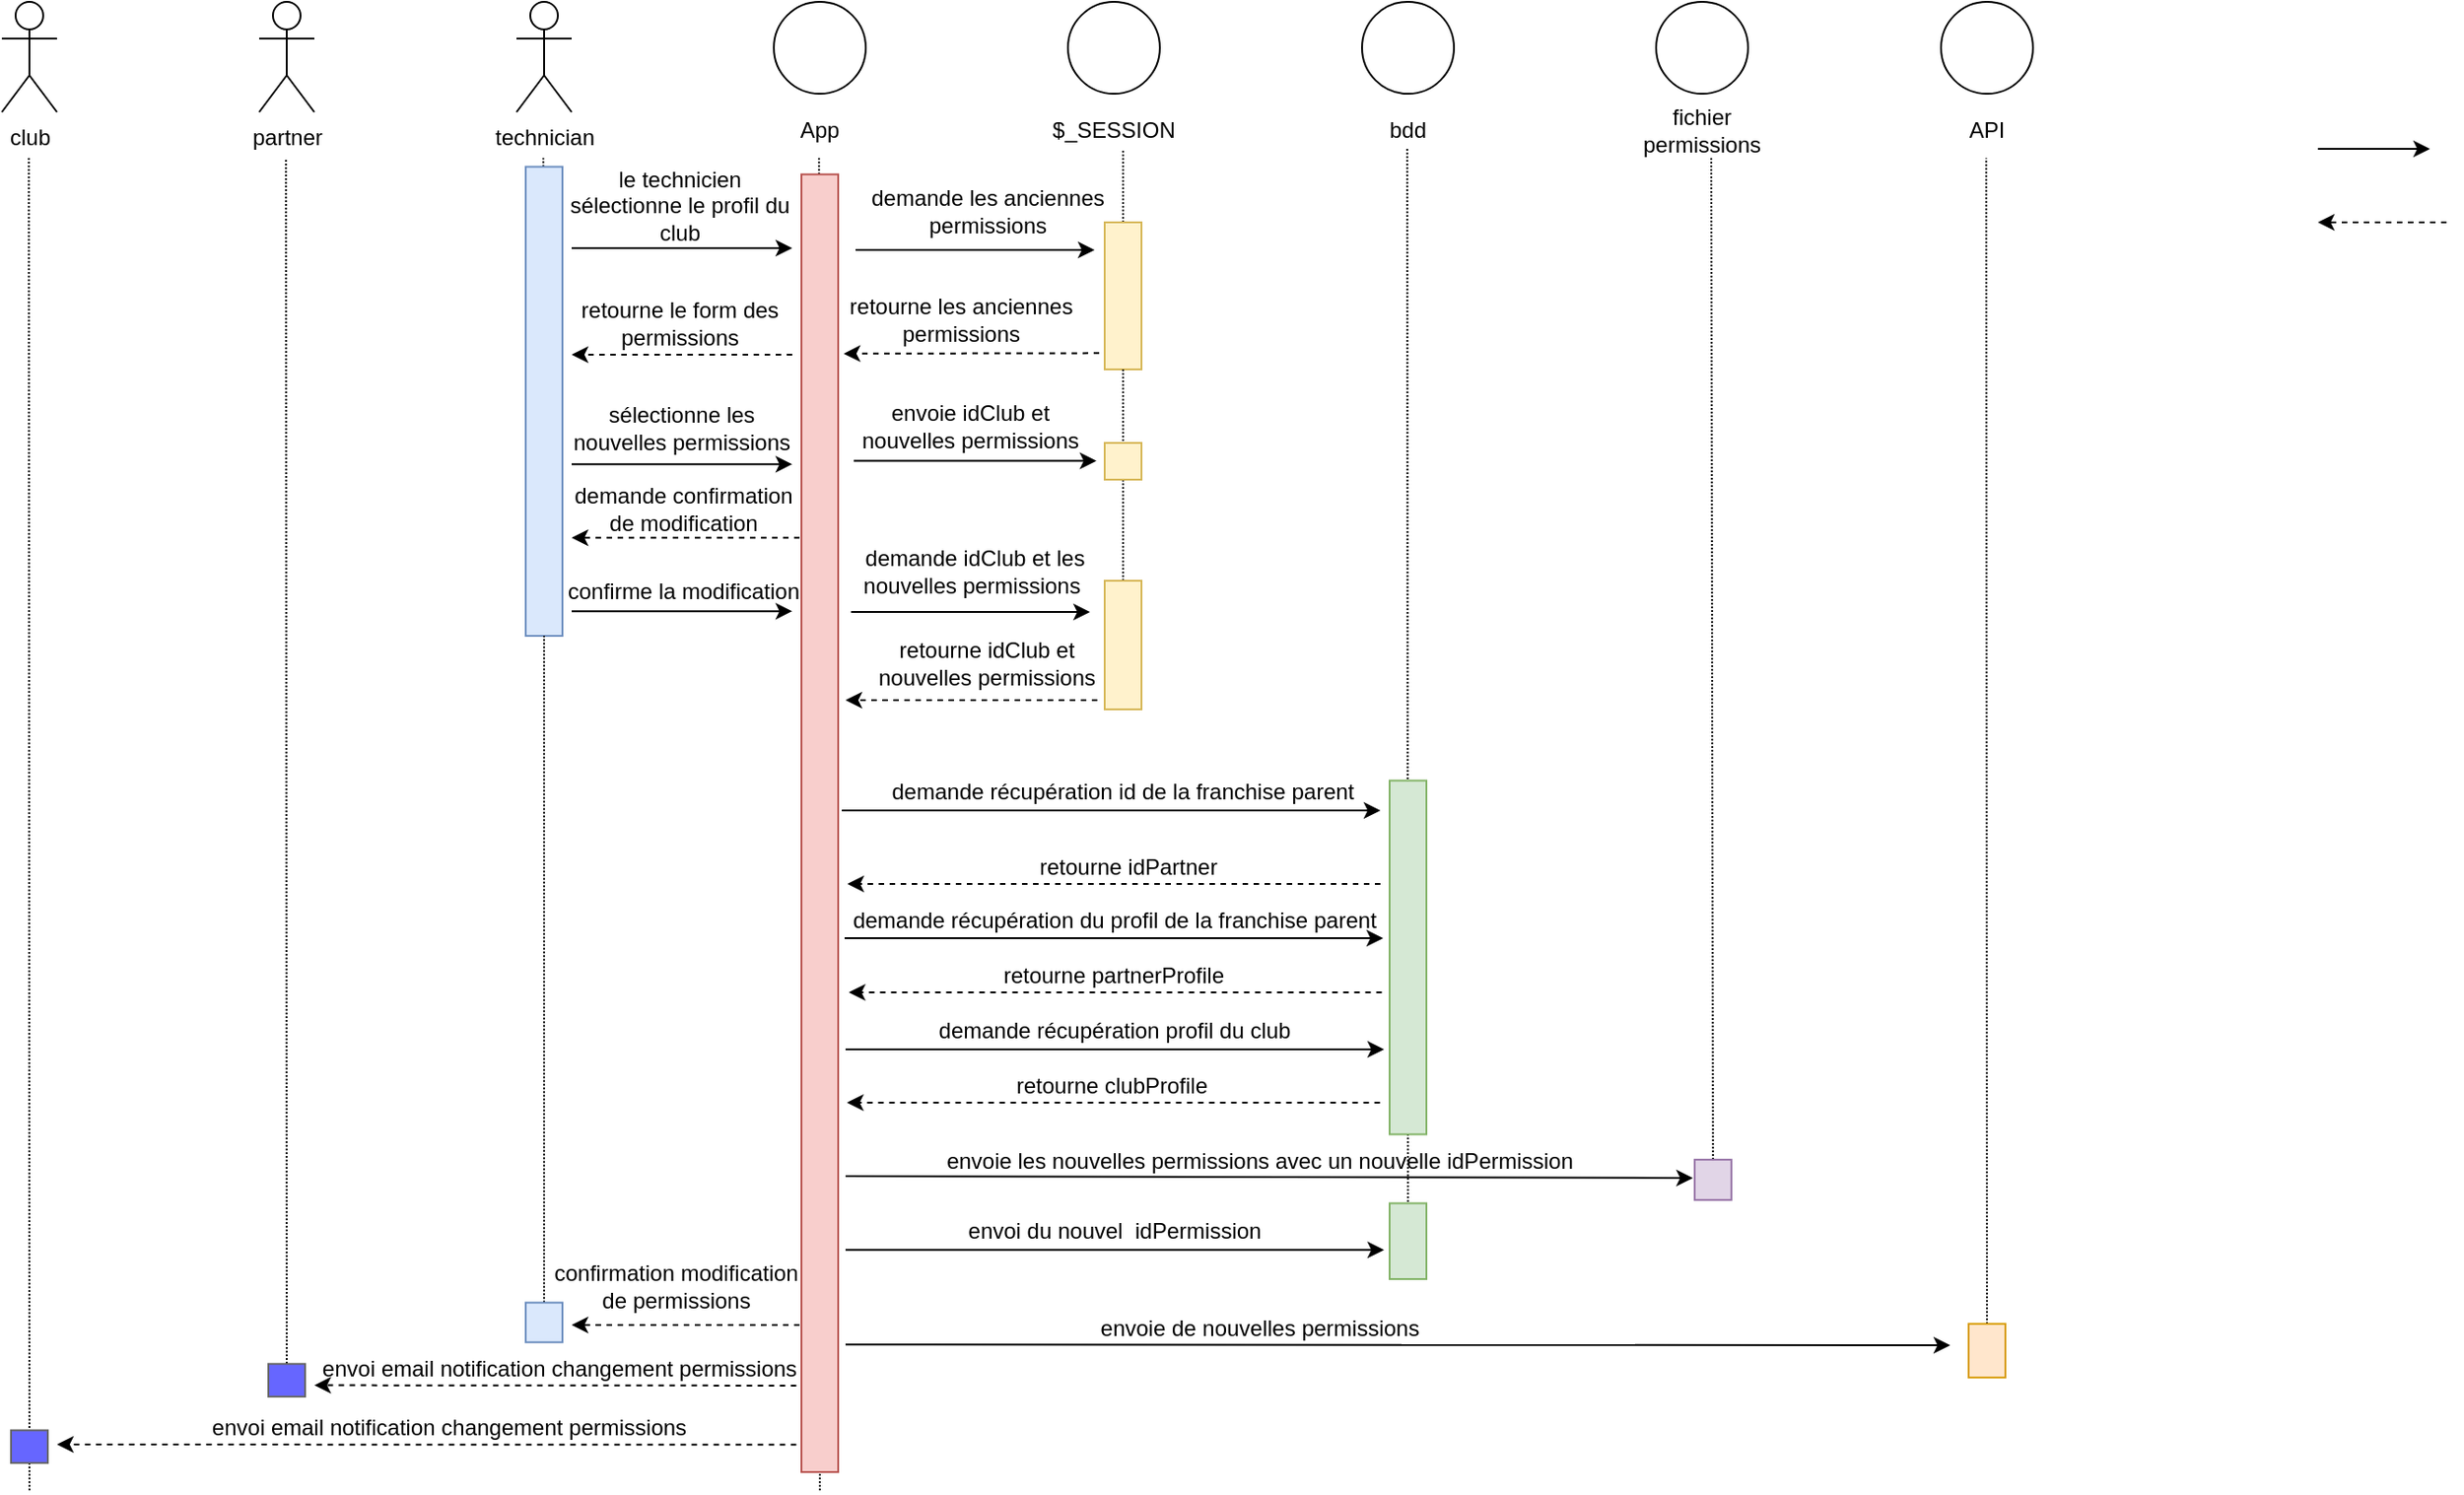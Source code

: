 <mxfile version="20.3.0" type="device"><diagram id="a-OqZDrOAGCHDIKuji1G" name="Page-1"><mxGraphModel dx="1056" dy="670" grid="1" gridSize="10" guides="1" tooltips="1" connect="1" arrows="1" fold="1" page="1" pageScale="1" pageWidth="1169" pageHeight="827" math="0" shadow="0"><root><mxCell id="0"/><mxCell id="1" parent="0"/><mxCell id="5IdguhbihRZyGiq-QDSS-1" value="partner" style="shape=umlActor;verticalLabelPosition=bottom;verticalAlign=top;html=1;outlineConnect=0;" vertex="1" parent="1"><mxGeometry x="170" y="10" width="30" height="60" as="geometry"/></mxCell><mxCell id="5IdguhbihRZyGiq-QDSS-2" value="technician" style="shape=umlActor;verticalLabelPosition=bottom;verticalAlign=top;html=1;outlineConnect=0;" vertex="1" parent="1"><mxGeometry x="310" y="10" width="30" height="60" as="geometry"/></mxCell><mxCell id="5IdguhbihRZyGiq-QDSS-3" value="" style="ellipse;whiteSpace=wrap;html=1;aspect=fixed;" vertex="1" parent="1"><mxGeometry x="770" y="10" width="50" height="50" as="geometry"/></mxCell><mxCell id="5IdguhbihRZyGiq-QDSS-4" value="" style="ellipse;whiteSpace=wrap;html=1;aspect=fixed;" vertex="1" parent="1"><mxGeometry x="930" y="10" width="50" height="50" as="geometry"/></mxCell><mxCell id="5IdguhbihRZyGiq-QDSS-5" value="fichier permissions" style="text;html=1;strokeColor=none;fillColor=none;align=center;verticalAlign=middle;whiteSpace=wrap;rounded=0;" vertex="1" parent="1"><mxGeometry x="925" y="65" width="60" height="30" as="geometry"/></mxCell><mxCell id="5IdguhbihRZyGiq-QDSS-6" value="bdd" style="text;html=1;strokeColor=none;fillColor=none;align=center;verticalAlign=middle;whiteSpace=wrap;rounded=0;" vertex="1" parent="1"><mxGeometry x="765" y="65" width="60" height="30" as="geometry"/></mxCell><mxCell id="5IdguhbihRZyGiq-QDSS-10" value="" style="ellipse;whiteSpace=wrap;html=1;aspect=fixed;" vertex="1" parent="1"><mxGeometry x="450" y="10" width="50" height="50" as="geometry"/></mxCell><mxCell id="5IdguhbihRZyGiq-QDSS-11" value="App" style="text;html=1;strokeColor=none;fillColor=none;align=center;verticalAlign=middle;whiteSpace=wrap;rounded=0;" vertex="1" parent="1"><mxGeometry x="445" y="65" width="60" height="30" as="geometry"/></mxCell><mxCell id="5IdguhbihRZyGiq-QDSS-14" value="" style="ellipse;whiteSpace=wrap;html=1;aspect=fixed;" vertex="1" parent="1"><mxGeometry x="610" y="10" width="50" height="50" as="geometry"/></mxCell><mxCell id="5IdguhbihRZyGiq-QDSS-15" value="$_SESSION" style="text;html=1;strokeColor=none;fillColor=none;align=center;verticalAlign=middle;whiteSpace=wrap;rounded=0;" vertex="1" parent="1"><mxGeometry x="605" y="65" width="60" height="30" as="geometry"/></mxCell><mxCell id="5IdguhbihRZyGiq-QDSS-37" value="" style="ellipse;whiteSpace=wrap;html=1;aspect=fixed;" vertex="1" parent="1"><mxGeometry x="1085" y="10" width="50" height="50" as="geometry"/></mxCell><mxCell id="5IdguhbihRZyGiq-QDSS-38" value="API" style="text;html=1;strokeColor=none;fillColor=none;align=center;verticalAlign=middle;whiteSpace=wrap;rounded=0;" vertex="1" parent="1"><mxGeometry x="1080" y="65" width="60" height="30" as="geometry"/></mxCell><mxCell id="5IdguhbihRZyGiq-QDSS-75" value="club" style="shape=umlActor;verticalLabelPosition=bottom;verticalAlign=top;html=1;outlineConnect=0;" vertex="1" parent="1"><mxGeometry x="30" y="10" width="30" height="60" as="geometry"/></mxCell><mxCell id="5IdguhbihRZyGiq-QDSS-82" value="" style="endArrow=none;html=1;rounded=0;dashed=1;dashPattern=1 1;" edge="1" parent="1"><mxGeometry width="50" height="50" relative="1" as="geometry"><mxPoint x="45" y="820" as="sourcePoint"/><mxPoint x="44.7" y="95" as="targetPoint"/></mxGeometry></mxCell><mxCell id="5IdguhbihRZyGiq-QDSS-83" value="" style="endArrow=none;html=1;rounded=0;dashed=1;dashPattern=1 1;exitX=0;exitY=0.5;exitDx=0;exitDy=0;" edge="1" parent="1" source="5IdguhbihRZyGiq-QDSS-157"><mxGeometry width="50" height="50" relative="1" as="geometry"><mxPoint x="184.9" y="800" as="sourcePoint"/><mxPoint x="184.6" y="95" as="targetPoint"/></mxGeometry></mxCell><mxCell id="5IdguhbihRZyGiq-QDSS-84" value="" style="endArrow=none;html=1;rounded=0;dashed=1;dashPattern=1 1;startArrow=none;" edge="1" parent="1" source="5IdguhbihRZyGiq-QDSS-90"><mxGeometry width="50" height="50" relative="1" as="geometry"><mxPoint x="324.9" y="800" as="sourcePoint"/><mxPoint x="324.6" y="95" as="targetPoint"/></mxGeometry></mxCell><mxCell id="5IdguhbihRZyGiq-QDSS-85" value="" style="endArrow=none;html=1;rounded=0;dashed=1;dashPattern=1 1;startArrow=none;" edge="1" parent="1" source="5IdguhbihRZyGiq-QDSS-92"><mxGeometry width="50" height="50" relative="1" as="geometry"><mxPoint x="474.9" y="800" as="sourcePoint"/><mxPoint x="474.6" y="95" as="targetPoint"/></mxGeometry></mxCell><mxCell id="5IdguhbihRZyGiq-QDSS-86" value="" style="endArrow=none;html=1;rounded=0;dashed=1;dashPattern=1 1;startArrow=none;" edge="1" parent="1" source="5IdguhbihRZyGiq-QDSS-116"><mxGeometry width="50" height="50" relative="1" as="geometry"><mxPoint x="640.3" y="795" as="sourcePoint"/><mxPoint x="640.0" y="90" as="targetPoint"/></mxGeometry></mxCell><mxCell id="5IdguhbihRZyGiq-QDSS-87" value="" style="endArrow=none;html=1;rounded=0;dashed=1;dashPattern=1 1;exitX=0;exitY=0.5;exitDx=0;exitDy=0;" edge="1" parent="1" source="5IdguhbihRZyGiq-QDSS-150"><mxGeometry width="50" height="50" relative="1" as="geometry"><mxPoint x="794.9" y="795" as="sourcePoint"/><mxPoint x="794.6" y="90" as="targetPoint"/></mxGeometry></mxCell><mxCell id="5IdguhbihRZyGiq-QDSS-88" value="" style="endArrow=none;html=1;rounded=0;dashed=1;dashPattern=1 1;startArrow=none;" edge="1" parent="1" source="5IdguhbihRZyGiq-QDSS-145"><mxGeometry width="50" height="50" relative="1" as="geometry"><mxPoint x="960.3" y="800" as="sourcePoint"/><mxPoint x="960.0" y="95" as="targetPoint"/></mxGeometry></mxCell><mxCell id="5IdguhbihRZyGiq-QDSS-89" value="" style="endArrow=none;html=1;rounded=0;dashed=1;dashPattern=1 1;startArrow=none;" edge="1" parent="1" source="5IdguhbihRZyGiq-QDSS-158"><mxGeometry width="50" height="50" relative="1" as="geometry"><mxPoint x="1109.9" y="800" as="sourcePoint"/><mxPoint x="1109.6" y="95" as="targetPoint"/></mxGeometry></mxCell><mxCell id="5IdguhbihRZyGiq-QDSS-90" value="" style="rounded=0;whiteSpace=wrap;html=1;rotation=-90;fillColor=#dae8fc;strokeColor=#6c8ebf;" vertex="1" parent="1"><mxGeometry x="197.37" y="217.37" width="255.25" height="20" as="geometry"/></mxCell><mxCell id="5IdguhbihRZyGiq-QDSS-91" value="" style="endArrow=none;html=1;rounded=0;dashed=1;dashPattern=1 1;startArrow=none;" edge="1" parent="1" source="5IdguhbihRZyGiq-QDSS-154" target="5IdguhbihRZyGiq-QDSS-90"><mxGeometry width="50" height="50" relative="1" as="geometry"><mxPoint x="324.9" y="800" as="sourcePoint"/><mxPoint x="324.6" y="95" as="targetPoint"/></mxGeometry></mxCell><mxCell id="5IdguhbihRZyGiq-QDSS-92" value="" style="rounded=0;whiteSpace=wrap;html=1;rotation=-90;fillColor=#f8cecc;strokeColor=#b85450;" vertex="1" parent="1"><mxGeometry x="121.93" y="446.94" width="706.15" height="20" as="geometry"/></mxCell><mxCell id="5IdguhbihRZyGiq-QDSS-93" value="" style="endArrow=none;html=1;rounded=0;dashed=1;dashPattern=1 1;" edge="1" parent="1" target="5IdguhbihRZyGiq-QDSS-92"><mxGeometry width="50" height="50" relative="1" as="geometry"><mxPoint x="475" y="820" as="sourcePoint"/><mxPoint x="474.6" y="95" as="targetPoint"/></mxGeometry></mxCell><mxCell id="5IdguhbihRZyGiq-QDSS-94" value="" style="endArrow=classic;html=1;rounded=0;" edge="1" parent="1"><mxGeometry width="50" height="50" relative="1" as="geometry"><mxPoint x="340" y="144" as="sourcePoint"/><mxPoint x="460" y="144" as="targetPoint"/></mxGeometry></mxCell><mxCell id="5IdguhbihRZyGiq-QDSS-95" value="le technicien sélectionne le profil du club" style="text;html=1;strokeColor=none;fillColor=none;align=center;verticalAlign=middle;whiteSpace=wrap;rounded=0;" vertex="1" parent="1"><mxGeometry x="334" y="118" width="130" height="5" as="geometry"/></mxCell><mxCell id="5IdguhbihRZyGiq-QDSS-96" value="" style="endArrow=classic;html=1;rounded=0;dashed=1;" edge="1" parent="1"><mxGeometry width="50" height="50" relative="1" as="geometry"><mxPoint x="460" y="202" as="sourcePoint"/><mxPoint x="340" y="202" as="targetPoint"/></mxGeometry></mxCell><mxCell id="5IdguhbihRZyGiq-QDSS-97" value="retourne le form des permissions" style="text;html=1;strokeColor=none;fillColor=none;align=center;verticalAlign=middle;whiteSpace=wrap;rounded=0;" vertex="1" parent="1"><mxGeometry x="324" y="180" width="150" height="10" as="geometry"/></mxCell><mxCell id="5IdguhbihRZyGiq-QDSS-98" value="" style="endArrow=classic;html=1;rounded=0;" edge="1" parent="1"><mxGeometry width="50" height="50" relative="1" as="geometry"><mxPoint x="340" y="261.6" as="sourcePoint"/><mxPoint x="460" y="261.6" as="targetPoint"/></mxGeometry></mxCell><mxCell id="5IdguhbihRZyGiq-QDSS-99" value="" style="endArrow=classic;html=1;rounded=0;" edge="1" parent="1"><mxGeometry width="50" height="50" relative="1" as="geometry"><mxPoint x="1290" y="90.0" as="sourcePoint"/><mxPoint x="1351.0" y="90.0" as="targetPoint"/></mxGeometry></mxCell><mxCell id="5IdguhbihRZyGiq-QDSS-100" value="" style="endArrow=classic;html=1;rounded=0;dashed=1;" edge="1" parent="1"><mxGeometry width="50" height="50" relative="1" as="geometry"><mxPoint x="1360" y="130" as="sourcePoint"/><mxPoint x="1290" y="130" as="targetPoint"/></mxGeometry></mxCell><mxCell id="5IdguhbihRZyGiq-QDSS-101" value="sélectionne les nouvelles permissions" style="text;html=1;strokeColor=none;fillColor=none;align=center;verticalAlign=middle;whiteSpace=wrap;rounded=0;" vertex="1" parent="1"><mxGeometry x="334" y="241.6" width="132" as="geometry"/></mxCell><mxCell id="5IdguhbihRZyGiq-QDSS-105" value="" style="endArrow=classic;html=1;rounded=0;" edge="1" parent="1"><mxGeometry width="50" height="50" relative="1" as="geometry"><mxPoint x="493.5" y="259.8" as="sourcePoint"/><mxPoint x="625.5" y="259.8" as="targetPoint"/></mxGeometry></mxCell><mxCell id="5IdguhbihRZyGiq-QDSS-107" value="envoie idClub et nouvelles permissions" style="text;html=1;strokeColor=none;fillColor=none;align=center;verticalAlign=middle;whiteSpace=wrap;rounded=0;" vertex="1" parent="1"><mxGeometry x="487" y="233" width="140" height="15" as="geometry"/></mxCell><mxCell id="5IdguhbihRZyGiq-QDSS-108" value="" style="endArrow=classic;html=1;rounded=0;dashed=1;" edge="1" parent="1"><mxGeometry width="50" height="50" relative="1" as="geometry"><mxPoint x="464" y="301.6" as="sourcePoint"/><mxPoint x="340" y="301.6" as="targetPoint"/></mxGeometry></mxCell><mxCell id="5IdguhbihRZyGiq-QDSS-109" value="demande confirmation de modification" style="text;html=1;strokeColor=none;fillColor=none;align=center;verticalAlign=middle;whiteSpace=wrap;rounded=0;" vertex="1" parent="1"><mxGeometry x="338" y="270.6" width="126" height="30" as="geometry"/></mxCell><mxCell id="5IdguhbihRZyGiq-QDSS-111" value="" style="endArrow=classic;html=1;rounded=0;" edge="1" parent="1"><mxGeometry width="50" height="50" relative="1" as="geometry"><mxPoint x="340" y="341.6" as="sourcePoint"/><mxPoint x="460" y="341.6" as="targetPoint"/></mxGeometry></mxCell><mxCell id="5IdguhbihRZyGiq-QDSS-112" value="confirme la modification" style="text;html=1;strokeColor=none;fillColor=none;align=center;verticalAlign=middle;whiteSpace=wrap;rounded=0;" vertex="1" parent="1"><mxGeometry x="336" y="330.6" width="130" as="geometry"/></mxCell><mxCell id="5IdguhbihRZyGiq-QDSS-114" value="" style="endArrow=classic;html=1;rounded=0;" edge="1" parent="1"><mxGeometry width="50" height="50" relative="1" as="geometry"><mxPoint x="492" y="342.0" as="sourcePoint"/><mxPoint x="622" y="342" as="targetPoint"/></mxGeometry></mxCell><mxCell id="5IdguhbihRZyGiq-QDSS-115" value="demande idClub et les nouvelles permissions&amp;nbsp;" style="text;html=1;strokeColor=none;fillColor=none;align=center;verticalAlign=middle;whiteSpace=wrap;rounded=0;" vertex="1" parent="1"><mxGeometry x="489" y="320" width="141" as="geometry"/></mxCell><mxCell id="5IdguhbihRZyGiq-QDSS-116" value="" style="rounded=0;whiteSpace=wrap;html=1;rotation=-90;fillColor=#fff2cc;strokeColor=#d6b656;" vertex="1" parent="1"><mxGeometry x="600" y="160" width="80" height="20" as="geometry"/></mxCell><mxCell id="5IdguhbihRZyGiq-QDSS-117" value="" style="endArrow=none;html=1;rounded=0;dashed=1;dashPattern=1 1;startArrow=none;" edge="1" parent="1" source="5IdguhbihRZyGiq-QDSS-123" target="5IdguhbihRZyGiq-QDSS-116"><mxGeometry width="50" height="50" relative="1" as="geometry"><mxPoint x="640.3" y="795" as="sourcePoint"/><mxPoint x="640.0" y="90" as="targetPoint"/></mxGeometry></mxCell><mxCell id="5IdguhbihRZyGiq-QDSS-118" value="" style="endArrow=classic;html=1;rounded=0;" edge="1" parent="1"><mxGeometry width="50" height="50" relative="1" as="geometry"><mxPoint x="494.5" y="145.0" as="sourcePoint"/><mxPoint x="624.5" y="145" as="targetPoint"/></mxGeometry></mxCell><mxCell id="5IdguhbihRZyGiq-QDSS-119" value="demande les anciennes permissions" style="text;html=1;strokeColor=none;fillColor=none;align=center;verticalAlign=middle;whiteSpace=wrap;rounded=0;" vertex="1" parent="1"><mxGeometry x="489" y="123" width="155" height="2" as="geometry"/></mxCell><mxCell id="5IdguhbihRZyGiq-QDSS-120" value="" style="endArrow=classic;html=1;rounded=0;dashed=1;" edge="1" parent="1"><mxGeometry width="50" height="50" relative="1" as="geometry"><mxPoint x="627" y="201.17" as="sourcePoint"/><mxPoint x="488" y="201.44" as="targetPoint"/></mxGeometry></mxCell><mxCell id="5IdguhbihRZyGiq-QDSS-121" value="retourne les anciennes permissions" style="text;html=1;strokeColor=none;fillColor=none;align=center;verticalAlign=middle;whiteSpace=wrap;rounded=0;" vertex="1" parent="1"><mxGeometry x="477" y="168.44" width="150" height="30" as="geometry"/></mxCell><mxCell id="5IdguhbihRZyGiq-QDSS-122" value="" style="rounded=0;whiteSpace=wrap;html=1;rotation=-90;fillColor=#fff2cc;strokeColor=#d6b656;" vertex="1" parent="1"><mxGeometry x="630" y="250" width="20" height="20" as="geometry"/></mxCell><mxCell id="5IdguhbihRZyGiq-QDSS-123" value="" style="rounded=0;whiteSpace=wrap;html=1;rotation=-90;fillColor=#fff2cc;strokeColor=#d6b656;" vertex="1" parent="1"><mxGeometry x="605" y="350" width="70" height="20" as="geometry"/></mxCell><mxCell id="5IdguhbihRZyGiq-QDSS-129" value="" style="endArrow=classic;html=1;rounded=0;dashed=1;" edge="1" parent="1"><mxGeometry width="50" height="50" relative="1" as="geometry"><mxPoint x="626" y="390" as="sourcePoint"/><mxPoint x="489" y="390" as="targetPoint"/><Array as="points"><mxPoint x="549" y="390"/></Array></mxGeometry></mxCell><mxCell id="5IdguhbihRZyGiq-QDSS-130" value="retourne idClub et nouvelles permissions" style="text;html=1;strokeColor=none;fillColor=none;align=center;verticalAlign=middle;whiteSpace=wrap;rounded=0;" vertex="1" parent="1"><mxGeometry x="495.5" y="370" width="140" as="geometry"/></mxCell><mxCell id="5IdguhbihRZyGiq-QDSS-131" value="" style="rounded=0;whiteSpace=wrap;html=1;rotation=-90;fillColor=#d5e8d4;strokeColor=#82b366;" vertex="1" parent="1"><mxGeometry x="698.75" y="520" width="192.5" height="20" as="geometry"/></mxCell><mxCell id="5IdguhbihRZyGiq-QDSS-132" value="" style="endArrow=classic;html=1;rounded=0;" edge="1" parent="1"><mxGeometry width="50" height="50" relative="1" as="geometry"><mxPoint x="487.0" y="450" as="sourcePoint"/><mxPoint x="780" y="450" as="targetPoint"/></mxGeometry></mxCell><mxCell id="5IdguhbihRZyGiq-QDSS-133" value="demande récupération id de la franchise parent" style="text;html=1;strokeColor=none;fillColor=none;align=center;verticalAlign=middle;whiteSpace=wrap;rounded=0;" vertex="1" parent="1"><mxGeometry x="510" y="440" width="260" as="geometry"/></mxCell><mxCell id="5IdguhbihRZyGiq-QDSS-134" value="" style="endArrow=classic;html=1;rounded=0;dashed=1;" edge="1" parent="1"><mxGeometry width="50" height="50" relative="1" as="geometry"><mxPoint x="780" y="490" as="sourcePoint"/><mxPoint x="490" y="490" as="targetPoint"/></mxGeometry></mxCell><mxCell id="5IdguhbihRZyGiq-QDSS-136" value="retourne idPartner" style="text;html=1;strokeColor=none;fillColor=none;align=center;verticalAlign=middle;whiteSpace=wrap;rounded=0;" vertex="1" parent="1"><mxGeometry x="583" y="481" width="120" as="geometry"/></mxCell><mxCell id="5IdguhbihRZyGiq-QDSS-137" value="" style="endArrow=classic;html=1;rounded=0;" edge="1" parent="1"><mxGeometry width="50" height="50" relative="1" as="geometry"><mxPoint x="488.5" y="519.52" as="sourcePoint"/><mxPoint x="781.5" y="519.52" as="targetPoint"/></mxGeometry></mxCell><mxCell id="5IdguhbihRZyGiq-QDSS-138" value="demande récupération du profil de la franchise parent" style="text;html=1;strokeColor=none;fillColor=none;align=center;verticalAlign=middle;whiteSpace=wrap;rounded=0;" vertex="1" parent="1"><mxGeometry x="490.75" y="509.52" width="288.5" as="geometry"/></mxCell><mxCell id="5IdguhbihRZyGiq-QDSS-139" value="" style="endArrow=classic;html=1;rounded=0;dashed=1;" edge="1" parent="1"><mxGeometry width="50" height="50" relative="1" as="geometry"><mxPoint x="780.75" y="549" as="sourcePoint"/><mxPoint x="490.75" y="549" as="targetPoint"/></mxGeometry></mxCell><mxCell id="5IdguhbihRZyGiq-QDSS-140" value="retourne partnerProfile" style="text;html=1;strokeColor=none;fillColor=none;align=center;verticalAlign=middle;whiteSpace=wrap;rounded=0;" vertex="1" parent="1"><mxGeometry x="561.88" y="540" width="146.25" as="geometry"/></mxCell><mxCell id="5IdguhbihRZyGiq-QDSS-141" value="" style="endArrow=classic;html=1;rounded=0;" edge="1" parent="1"><mxGeometry width="50" height="50" relative="1" as="geometry"><mxPoint x="489.0" y="580" as="sourcePoint"/><mxPoint x="782" y="580" as="targetPoint"/></mxGeometry></mxCell><mxCell id="5IdguhbihRZyGiq-QDSS-142" value="demande récupération profil du club" style="text;html=1;strokeColor=none;fillColor=none;align=center;verticalAlign=middle;whiteSpace=wrap;rounded=0;" vertex="1" parent="1"><mxGeometry x="491.25" y="570" width="288.5" as="geometry"/></mxCell><mxCell id="5IdguhbihRZyGiq-QDSS-143" value="" style="endArrow=classic;html=1;rounded=0;dashed=1;" edge="1" parent="1"><mxGeometry width="50" height="50" relative="1" as="geometry"><mxPoint x="779.75" y="609.0" as="sourcePoint"/><mxPoint x="489.75" y="609.0" as="targetPoint"/></mxGeometry></mxCell><mxCell id="5IdguhbihRZyGiq-QDSS-144" value="retourne clubProfile" style="text;html=1;strokeColor=none;fillColor=none;align=center;verticalAlign=middle;whiteSpace=wrap;rounded=0;" vertex="1" parent="1"><mxGeometry x="560.88" y="600" width="146.25" as="geometry"/></mxCell><mxCell id="5IdguhbihRZyGiq-QDSS-147" value="" style="endArrow=classic;html=1;rounded=0;" edge="1" parent="1"><mxGeometry width="50" height="50" relative="1" as="geometry"><mxPoint x="489" y="649" as="sourcePoint"/><mxPoint x="950" y="650" as="targetPoint"/></mxGeometry></mxCell><mxCell id="5IdguhbihRZyGiq-QDSS-148" value="envoie les nouvelles permissions avec un nouvelle idPermission" style="text;html=1;strokeColor=none;fillColor=none;align=center;verticalAlign=middle;whiteSpace=wrap;rounded=0;" vertex="1" parent="1"><mxGeometry x="520" y="640" width="388.86" height="1" as="geometry"/></mxCell><mxCell id="5IdguhbihRZyGiq-QDSS-145" value="" style="rounded=0;whiteSpace=wrap;html=1;rotation=-90;fillColor=#e1d5e7;strokeColor=#9673a6;" vertex="1" parent="1"><mxGeometry x="950" y="641" width="21.88" height="20" as="geometry"/></mxCell><mxCell id="5IdguhbihRZyGiq-QDSS-150" value="" style="rounded=0;whiteSpace=wrap;html=1;rotation=-90;fillColor=#d5e8d4;strokeColor=#82b366;" vertex="1" parent="1"><mxGeometry x="774.38" y="674.38" width="41.25" height="20" as="geometry"/></mxCell><mxCell id="5IdguhbihRZyGiq-QDSS-151" value="" style="endArrow=classic;html=1;rounded=0;" edge="1" parent="1"><mxGeometry width="50" height="50" relative="1" as="geometry"><mxPoint x="489.0" y="689.13" as="sourcePoint"/><mxPoint x="782" y="689.13" as="targetPoint"/></mxGeometry></mxCell><mxCell id="5IdguhbihRZyGiq-QDSS-152" value="envoi du nouvel&amp;nbsp; idPermission" style="text;html=1;strokeColor=none;fillColor=none;align=center;verticalAlign=middle;whiteSpace=wrap;rounded=0;" vertex="1" parent="1"><mxGeometry x="491.25" y="679.13" width="288.5" as="geometry"/></mxCell><mxCell id="5IdguhbihRZyGiq-QDSS-153" value="" style="endArrow=classic;html=1;rounded=0;dashed=1;" edge="1" parent="1"><mxGeometry width="50" height="50" relative="1" as="geometry"><mxPoint x="464" y="730" as="sourcePoint"/><mxPoint x="340" y="730" as="targetPoint"/><Array as="points"><mxPoint x="387" y="730"/></Array></mxGeometry></mxCell><mxCell id="5IdguhbihRZyGiq-QDSS-154" value="" style="rounded=0;whiteSpace=wrap;html=1;rotation=-90;fillColor=#dae8fc;strokeColor=#6c8ebf;" vertex="1" parent="1"><mxGeometry x="314.21" y="718.59" width="21.57" height="20" as="geometry"/></mxCell><mxCell id="5IdguhbihRZyGiq-QDSS-156" value="confirmation modification de permissions" style="text;html=1;strokeColor=none;fillColor=none;align=center;verticalAlign=middle;whiteSpace=wrap;rounded=0;" vertex="1" parent="1"><mxGeometry x="326.5" y="694.38" width="139.5" height="30" as="geometry"/></mxCell><mxCell id="5IdguhbihRZyGiq-QDSS-157" value="" style="rounded=0;whiteSpace=wrap;html=1;rotation=-90;fillColor=#6666FF;strokeColor=#666666;fontColor=#333333;" vertex="1" parent="1"><mxGeometry x="176.1" y="750.07" width="17.79" height="20" as="geometry"/></mxCell><mxCell id="5IdguhbihRZyGiq-QDSS-158" value="" style="rounded=0;whiteSpace=wrap;html=1;rotation=-90;fillColor=#ffe6cc;strokeColor=#d79b00;" vertex="1" parent="1"><mxGeometry x="1095.37" y="733.97" width="29.25" height="20" as="geometry"/></mxCell><mxCell id="5IdguhbihRZyGiq-QDSS-160" value="" style="endArrow=classic;html=1;rounded=0;" edge="1" parent="1"><mxGeometry width="50" height="50" relative="1" as="geometry"><mxPoint x="489" y="740.63" as="sourcePoint"/><mxPoint x="1090" y="741" as="targetPoint"/></mxGeometry></mxCell><mxCell id="5IdguhbihRZyGiq-QDSS-161" value="envoie de nouvelles permissions" style="text;html=1;strokeColor=none;fillColor=none;align=center;verticalAlign=middle;whiteSpace=wrap;rounded=0;" vertex="1" parent="1"><mxGeometry x="520" y="731.63" width="388.86" height="1" as="geometry"/></mxCell><mxCell id="5IdguhbihRZyGiq-QDSS-162" value="" style="rounded=0;whiteSpace=wrap;html=1;rotation=-90;fillColor=#6666FF;strokeColor=#666666;fontColor=#333333;" vertex="1" parent="1"><mxGeometry x="36.1" y="786.18" width="17.79" height="20" as="geometry"/></mxCell><mxCell id="5IdguhbihRZyGiq-QDSS-163" value="" style="endArrow=classic;html=1;rounded=0;dashed=1;" edge="1" parent="1"><mxGeometry width="50" height="50" relative="1" as="geometry"><mxPoint x="462.21" y="762.97" as="sourcePoint"/><mxPoint x="200" y="762.79" as="targetPoint"/></mxGeometry></mxCell><mxCell id="5IdguhbihRZyGiq-QDSS-164" value="envoi email notification changement permissions" style="text;html=1;strokeColor=none;fillColor=none;align=center;verticalAlign=middle;whiteSpace=wrap;rounded=0;" vertex="1" parent="1"><mxGeometry x="200" y="753.97" width="266.66" as="geometry"/></mxCell><mxCell id="5IdguhbihRZyGiq-QDSS-165" value="" style="endArrow=classic;html=1;rounded=0;dashed=1;" edge="1" parent="1"><mxGeometry width="50" height="50" relative="1" as="geometry"><mxPoint x="462.21" y="795.18" as="sourcePoint"/><mxPoint x="60" y="795" as="targetPoint"/></mxGeometry></mxCell><mxCell id="5IdguhbihRZyGiq-QDSS-166" value="envoi email notification changement permissions" style="text;html=1;strokeColor=none;fillColor=none;align=center;verticalAlign=middle;whiteSpace=wrap;rounded=0;" vertex="1" parent="1"><mxGeometry x="140" y="786.18" width="266.66" as="geometry"/></mxCell></root></mxGraphModel></diagram></mxfile>